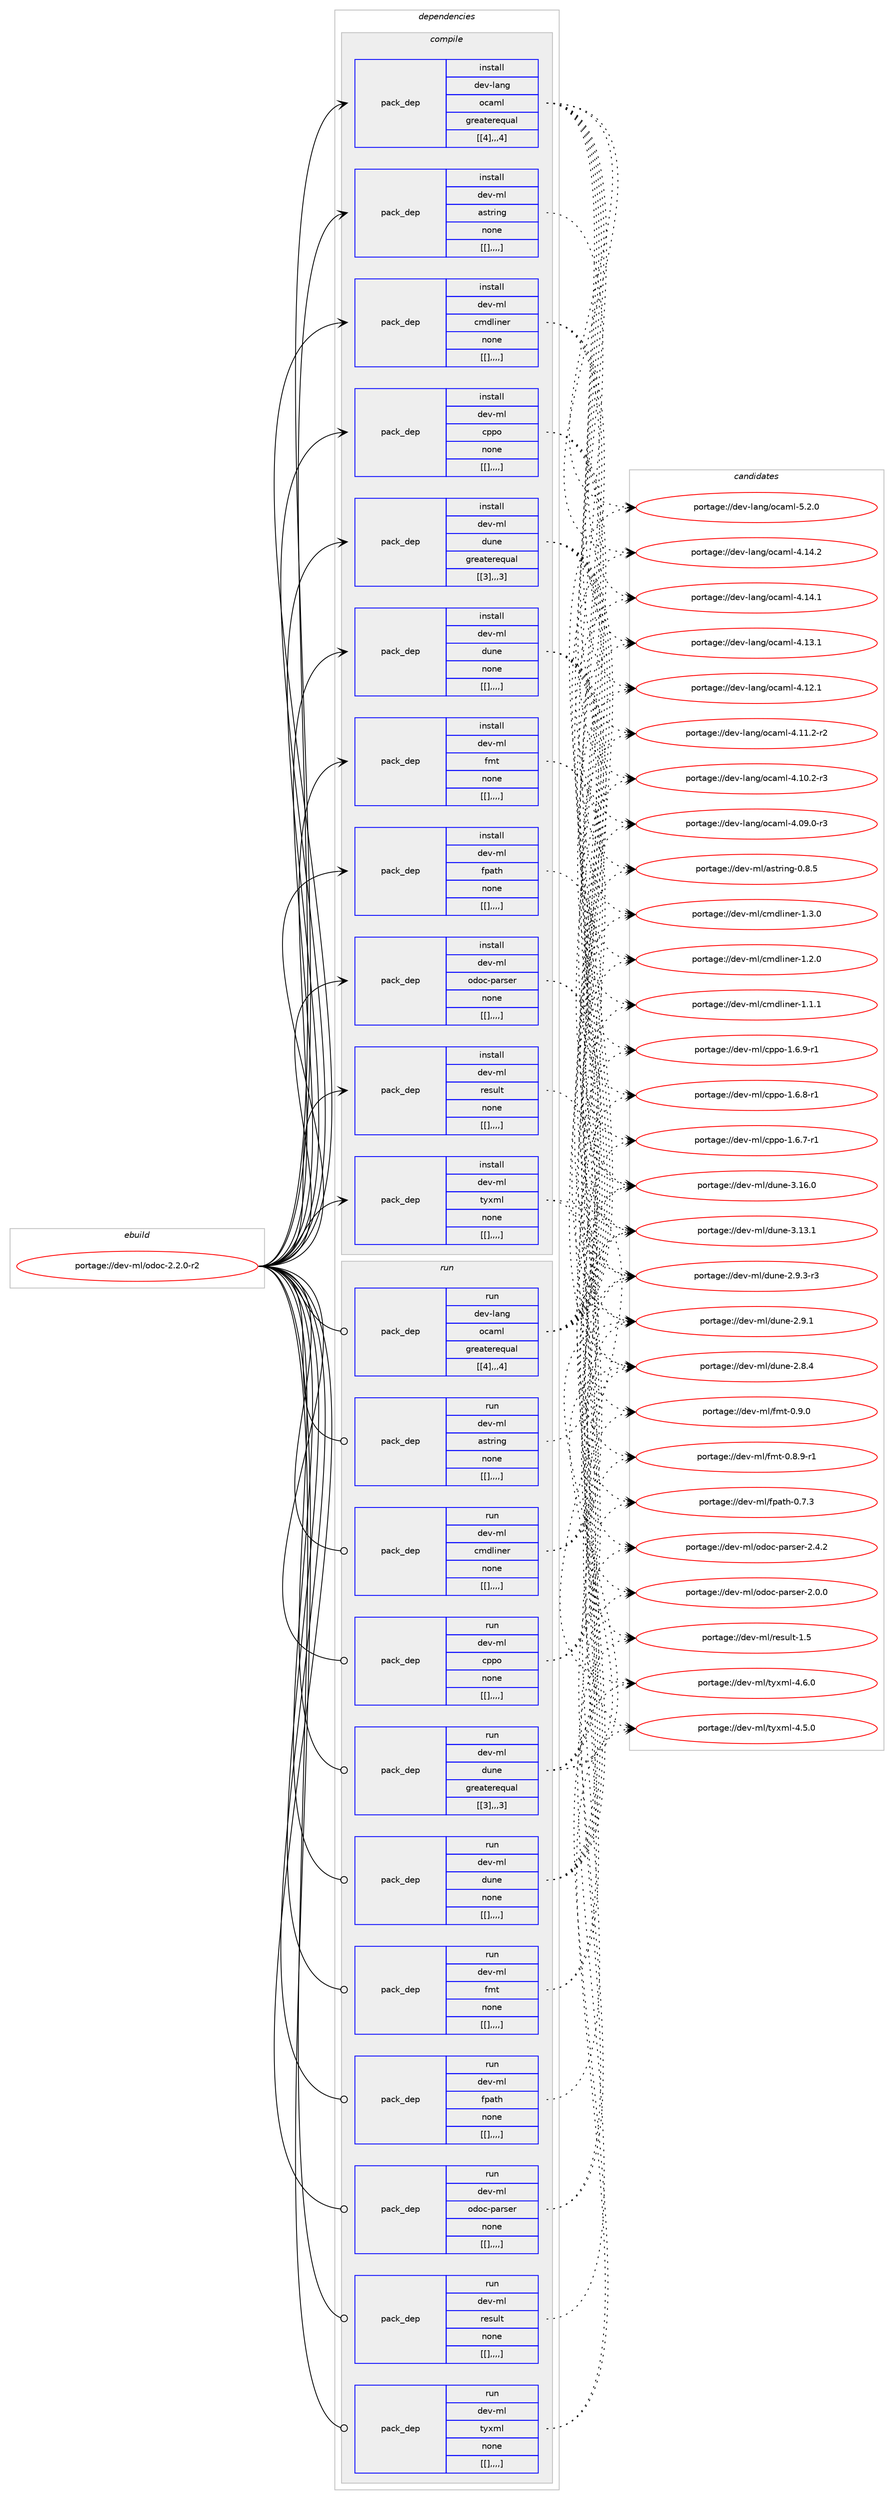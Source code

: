 digraph prolog {

# *************
# Graph options
# *************

newrank=true;
concentrate=true;
compound=true;
graph [rankdir=LR,fontname=Helvetica,fontsize=10,ranksep=1.5];#, ranksep=2.5, nodesep=0.2];
edge  [arrowhead=vee];
node  [fontname=Helvetica,fontsize=10];

# **********
# The ebuild
# **********

subgraph cluster_leftcol {
color=gray;
label=<<i>ebuild</i>>;
id [label="portage://dev-ml/odoc-2.2.0-r2", color=red, width=4, href="../dev-ml/odoc-2.2.0-r2.svg"];
}

# ****************
# The dependencies
# ****************

subgraph cluster_midcol {
color=gray;
label=<<i>dependencies</i>>;
subgraph cluster_compile {
fillcolor="#eeeeee";
style=filled;
label=<<i>compile</i>>;
subgraph pack91057 {
dependency122981 [label=<<TABLE BORDER="0" CELLBORDER="1" CELLSPACING="0" CELLPADDING="4" WIDTH="220"><TR><TD ROWSPAN="6" CELLPADDING="30">pack_dep</TD></TR><TR><TD WIDTH="110">install</TD></TR><TR><TD>dev-lang</TD></TR><TR><TD>ocaml</TD></TR><TR><TD>greaterequal</TD></TR><TR><TD>[[4],,,4]</TD></TR></TABLE>>, shape=none, color=blue];
}
id:e -> dependency122981:w [weight=20,style="solid",arrowhead="vee"];
subgraph pack91058 {
dependency122982 [label=<<TABLE BORDER="0" CELLBORDER="1" CELLSPACING="0" CELLPADDING="4" WIDTH="220"><TR><TD ROWSPAN="6" CELLPADDING="30">pack_dep</TD></TR><TR><TD WIDTH="110">install</TD></TR><TR><TD>dev-ml</TD></TR><TR><TD>astring</TD></TR><TR><TD>none</TD></TR><TR><TD>[[],,,,]</TD></TR></TABLE>>, shape=none, color=blue];
}
id:e -> dependency122982:w [weight=20,style="solid",arrowhead="vee"];
subgraph pack91059 {
dependency122983 [label=<<TABLE BORDER="0" CELLBORDER="1" CELLSPACING="0" CELLPADDING="4" WIDTH="220"><TR><TD ROWSPAN="6" CELLPADDING="30">pack_dep</TD></TR><TR><TD WIDTH="110">install</TD></TR><TR><TD>dev-ml</TD></TR><TR><TD>cmdliner</TD></TR><TR><TD>none</TD></TR><TR><TD>[[],,,,]</TD></TR></TABLE>>, shape=none, color=blue];
}
id:e -> dependency122983:w [weight=20,style="solid",arrowhead="vee"];
subgraph pack91060 {
dependency122984 [label=<<TABLE BORDER="0" CELLBORDER="1" CELLSPACING="0" CELLPADDING="4" WIDTH="220"><TR><TD ROWSPAN="6" CELLPADDING="30">pack_dep</TD></TR><TR><TD WIDTH="110">install</TD></TR><TR><TD>dev-ml</TD></TR><TR><TD>cppo</TD></TR><TR><TD>none</TD></TR><TR><TD>[[],,,,]</TD></TR></TABLE>>, shape=none, color=blue];
}
id:e -> dependency122984:w [weight=20,style="solid",arrowhead="vee"];
subgraph pack91061 {
dependency122985 [label=<<TABLE BORDER="0" CELLBORDER="1" CELLSPACING="0" CELLPADDING="4" WIDTH="220"><TR><TD ROWSPAN="6" CELLPADDING="30">pack_dep</TD></TR><TR><TD WIDTH="110">install</TD></TR><TR><TD>dev-ml</TD></TR><TR><TD>dune</TD></TR><TR><TD>greaterequal</TD></TR><TR><TD>[[3],,,3]</TD></TR></TABLE>>, shape=none, color=blue];
}
id:e -> dependency122985:w [weight=20,style="solid",arrowhead="vee"];
subgraph pack91062 {
dependency122986 [label=<<TABLE BORDER="0" CELLBORDER="1" CELLSPACING="0" CELLPADDING="4" WIDTH="220"><TR><TD ROWSPAN="6" CELLPADDING="30">pack_dep</TD></TR><TR><TD WIDTH="110">install</TD></TR><TR><TD>dev-ml</TD></TR><TR><TD>dune</TD></TR><TR><TD>none</TD></TR><TR><TD>[[],,,,]</TD></TR></TABLE>>, shape=none, color=blue];
}
id:e -> dependency122986:w [weight=20,style="solid",arrowhead="vee"];
subgraph pack91063 {
dependency122987 [label=<<TABLE BORDER="0" CELLBORDER="1" CELLSPACING="0" CELLPADDING="4" WIDTH="220"><TR><TD ROWSPAN="6" CELLPADDING="30">pack_dep</TD></TR><TR><TD WIDTH="110">install</TD></TR><TR><TD>dev-ml</TD></TR><TR><TD>fmt</TD></TR><TR><TD>none</TD></TR><TR><TD>[[],,,,]</TD></TR></TABLE>>, shape=none, color=blue];
}
id:e -> dependency122987:w [weight=20,style="solid",arrowhead="vee"];
subgraph pack91064 {
dependency122988 [label=<<TABLE BORDER="0" CELLBORDER="1" CELLSPACING="0" CELLPADDING="4" WIDTH="220"><TR><TD ROWSPAN="6" CELLPADDING="30">pack_dep</TD></TR><TR><TD WIDTH="110">install</TD></TR><TR><TD>dev-ml</TD></TR><TR><TD>fpath</TD></TR><TR><TD>none</TD></TR><TR><TD>[[],,,,]</TD></TR></TABLE>>, shape=none, color=blue];
}
id:e -> dependency122988:w [weight=20,style="solid",arrowhead="vee"];
subgraph pack91065 {
dependency122989 [label=<<TABLE BORDER="0" CELLBORDER="1" CELLSPACING="0" CELLPADDING="4" WIDTH="220"><TR><TD ROWSPAN="6" CELLPADDING="30">pack_dep</TD></TR><TR><TD WIDTH="110">install</TD></TR><TR><TD>dev-ml</TD></TR><TR><TD>odoc-parser</TD></TR><TR><TD>none</TD></TR><TR><TD>[[],,,,]</TD></TR></TABLE>>, shape=none, color=blue];
}
id:e -> dependency122989:w [weight=20,style="solid",arrowhead="vee"];
subgraph pack91066 {
dependency122990 [label=<<TABLE BORDER="0" CELLBORDER="1" CELLSPACING="0" CELLPADDING="4" WIDTH="220"><TR><TD ROWSPAN="6" CELLPADDING="30">pack_dep</TD></TR><TR><TD WIDTH="110">install</TD></TR><TR><TD>dev-ml</TD></TR><TR><TD>result</TD></TR><TR><TD>none</TD></TR><TR><TD>[[],,,,]</TD></TR></TABLE>>, shape=none, color=blue];
}
id:e -> dependency122990:w [weight=20,style="solid",arrowhead="vee"];
subgraph pack91067 {
dependency122991 [label=<<TABLE BORDER="0" CELLBORDER="1" CELLSPACING="0" CELLPADDING="4" WIDTH="220"><TR><TD ROWSPAN="6" CELLPADDING="30">pack_dep</TD></TR><TR><TD WIDTH="110">install</TD></TR><TR><TD>dev-ml</TD></TR><TR><TD>tyxml</TD></TR><TR><TD>none</TD></TR><TR><TD>[[],,,,]</TD></TR></TABLE>>, shape=none, color=blue];
}
id:e -> dependency122991:w [weight=20,style="solid",arrowhead="vee"];
}
subgraph cluster_compileandrun {
fillcolor="#eeeeee";
style=filled;
label=<<i>compile and run</i>>;
}
subgraph cluster_run {
fillcolor="#eeeeee";
style=filled;
label=<<i>run</i>>;
subgraph pack91068 {
dependency122992 [label=<<TABLE BORDER="0" CELLBORDER="1" CELLSPACING="0" CELLPADDING="4" WIDTH="220"><TR><TD ROWSPAN="6" CELLPADDING="30">pack_dep</TD></TR><TR><TD WIDTH="110">run</TD></TR><TR><TD>dev-lang</TD></TR><TR><TD>ocaml</TD></TR><TR><TD>greaterequal</TD></TR><TR><TD>[[4],,,4]</TD></TR></TABLE>>, shape=none, color=blue];
}
id:e -> dependency122992:w [weight=20,style="solid",arrowhead="odot"];
subgraph pack91069 {
dependency122993 [label=<<TABLE BORDER="0" CELLBORDER="1" CELLSPACING="0" CELLPADDING="4" WIDTH="220"><TR><TD ROWSPAN="6" CELLPADDING="30">pack_dep</TD></TR><TR><TD WIDTH="110">run</TD></TR><TR><TD>dev-ml</TD></TR><TR><TD>astring</TD></TR><TR><TD>none</TD></TR><TR><TD>[[],,,,]</TD></TR></TABLE>>, shape=none, color=blue];
}
id:e -> dependency122993:w [weight=20,style="solid",arrowhead="odot"];
subgraph pack91070 {
dependency122994 [label=<<TABLE BORDER="0" CELLBORDER="1" CELLSPACING="0" CELLPADDING="4" WIDTH="220"><TR><TD ROWSPAN="6" CELLPADDING="30">pack_dep</TD></TR><TR><TD WIDTH="110">run</TD></TR><TR><TD>dev-ml</TD></TR><TR><TD>cmdliner</TD></TR><TR><TD>none</TD></TR><TR><TD>[[],,,,]</TD></TR></TABLE>>, shape=none, color=blue];
}
id:e -> dependency122994:w [weight=20,style="solid",arrowhead="odot"];
subgraph pack91071 {
dependency122995 [label=<<TABLE BORDER="0" CELLBORDER="1" CELLSPACING="0" CELLPADDING="4" WIDTH="220"><TR><TD ROWSPAN="6" CELLPADDING="30">pack_dep</TD></TR><TR><TD WIDTH="110">run</TD></TR><TR><TD>dev-ml</TD></TR><TR><TD>cppo</TD></TR><TR><TD>none</TD></TR><TR><TD>[[],,,,]</TD></TR></TABLE>>, shape=none, color=blue];
}
id:e -> dependency122995:w [weight=20,style="solid",arrowhead="odot"];
subgraph pack91072 {
dependency122996 [label=<<TABLE BORDER="0" CELLBORDER="1" CELLSPACING="0" CELLPADDING="4" WIDTH="220"><TR><TD ROWSPAN="6" CELLPADDING="30">pack_dep</TD></TR><TR><TD WIDTH="110">run</TD></TR><TR><TD>dev-ml</TD></TR><TR><TD>dune</TD></TR><TR><TD>greaterequal</TD></TR><TR><TD>[[3],,,3]</TD></TR></TABLE>>, shape=none, color=blue];
}
id:e -> dependency122996:w [weight=20,style="solid",arrowhead="odot"];
subgraph pack91073 {
dependency122997 [label=<<TABLE BORDER="0" CELLBORDER="1" CELLSPACING="0" CELLPADDING="4" WIDTH="220"><TR><TD ROWSPAN="6" CELLPADDING="30">pack_dep</TD></TR><TR><TD WIDTH="110">run</TD></TR><TR><TD>dev-ml</TD></TR><TR><TD>dune</TD></TR><TR><TD>none</TD></TR><TR><TD>[[],,,,]</TD></TR></TABLE>>, shape=none, color=blue];
}
id:e -> dependency122997:w [weight=20,style="solid",arrowhead="odot"];
subgraph pack91074 {
dependency122998 [label=<<TABLE BORDER="0" CELLBORDER="1" CELLSPACING="0" CELLPADDING="4" WIDTH="220"><TR><TD ROWSPAN="6" CELLPADDING="30">pack_dep</TD></TR><TR><TD WIDTH="110">run</TD></TR><TR><TD>dev-ml</TD></TR><TR><TD>fmt</TD></TR><TR><TD>none</TD></TR><TR><TD>[[],,,,]</TD></TR></TABLE>>, shape=none, color=blue];
}
id:e -> dependency122998:w [weight=20,style="solid",arrowhead="odot"];
subgraph pack91075 {
dependency122999 [label=<<TABLE BORDER="0" CELLBORDER="1" CELLSPACING="0" CELLPADDING="4" WIDTH="220"><TR><TD ROWSPAN="6" CELLPADDING="30">pack_dep</TD></TR><TR><TD WIDTH="110">run</TD></TR><TR><TD>dev-ml</TD></TR><TR><TD>fpath</TD></TR><TR><TD>none</TD></TR><TR><TD>[[],,,,]</TD></TR></TABLE>>, shape=none, color=blue];
}
id:e -> dependency122999:w [weight=20,style="solid",arrowhead="odot"];
subgraph pack91076 {
dependency123000 [label=<<TABLE BORDER="0" CELLBORDER="1" CELLSPACING="0" CELLPADDING="4" WIDTH="220"><TR><TD ROWSPAN="6" CELLPADDING="30">pack_dep</TD></TR><TR><TD WIDTH="110">run</TD></TR><TR><TD>dev-ml</TD></TR><TR><TD>odoc-parser</TD></TR><TR><TD>none</TD></TR><TR><TD>[[],,,,]</TD></TR></TABLE>>, shape=none, color=blue];
}
id:e -> dependency123000:w [weight=20,style="solid",arrowhead="odot"];
subgraph pack91077 {
dependency123001 [label=<<TABLE BORDER="0" CELLBORDER="1" CELLSPACING="0" CELLPADDING="4" WIDTH="220"><TR><TD ROWSPAN="6" CELLPADDING="30">pack_dep</TD></TR><TR><TD WIDTH="110">run</TD></TR><TR><TD>dev-ml</TD></TR><TR><TD>result</TD></TR><TR><TD>none</TD></TR><TR><TD>[[],,,,]</TD></TR></TABLE>>, shape=none, color=blue];
}
id:e -> dependency123001:w [weight=20,style="solid",arrowhead="odot"];
subgraph pack91078 {
dependency123002 [label=<<TABLE BORDER="0" CELLBORDER="1" CELLSPACING="0" CELLPADDING="4" WIDTH="220"><TR><TD ROWSPAN="6" CELLPADDING="30">pack_dep</TD></TR><TR><TD WIDTH="110">run</TD></TR><TR><TD>dev-ml</TD></TR><TR><TD>tyxml</TD></TR><TR><TD>none</TD></TR><TR><TD>[[],,,,]</TD></TR></TABLE>>, shape=none, color=blue];
}
id:e -> dependency123002:w [weight=20,style="solid",arrowhead="odot"];
}
}

# **************
# The candidates
# **************

subgraph cluster_choices {
rank=same;
color=gray;
label=<<i>candidates</i>>;

subgraph choice91057 {
color=black;
nodesep=1;
choice1001011184510897110103471119997109108455346504648 [label="portage://dev-lang/ocaml-5.2.0", color=red, width=4,href="../dev-lang/ocaml-5.2.0.svg"];
choice100101118451089711010347111999710910845524649524650 [label="portage://dev-lang/ocaml-4.14.2", color=red, width=4,href="../dev-lang/ocaml-4.14.2.svg"];
choice100101118451089711010347111999710910845524649524649 [label="portage://dev-lang/ocaml-4.14.1", color=red, width=4,href="../dev-lang/ocaml-4.14.1.svg"];
choice100101118451089711010347111999710910845524649514649 [label="portage://dev-lang/ocaml-4.13.1", color=red, width=4,href="../dev-lang/ocaml-4.13.1.svg"];
choice100101118451089711010347111999710910845524649504649 [label="portage://dev-lang/ocaml-4.12.1", color=red, width=4,href="../dev-lang/ocaml-4.12.1.svg"];
choice1001011184510897110103471119997109108455246494946504511450 [label="portage://dev-lang/ocaml-4.11.2-r2", color=red, width=4,href="../dev-lang/ocaml-4.11.2-r2.svg"];
choice1001011184510897110103471119997109108455246494846504511451 [label="portage://dev-lang/ocaml-4.10.2-r3", color=red, width=4,href="../dev-lang/ocaml-4.10.2-r3.svg"];
choice1001011184510897110103471119997109108455246485746484511451 [label="portage://dev-lang/ocaml-4.09.0-r3", color=red, width=4,href="../dev-lang/ocaml-4.09.0-r3.svg"];
dependency122981:e -> choice1001011184510897110103471119997109108455346504648:w [style=dotted,weight="100"];
dependency122981:e -> choice100101118451089711010347111999710910845524649524650:w [style=dotted,weight="100"];
dependency122981:e -> choice100101118451089711010347111999710910845524649524649:w [style=dotted,weight="100"];
dependency122981:e -> choice100101118451089711010347111999710910845524649514649:w [style=dotted,weight="100"];
dependency122981:e -> choice100101118451089711010347111999710910845524649504649:w [style=dotted,weight="100"];
dependency122981:e -> choice1001011184510897110103471119997109108455246494946504511450:w [style=dotted,weight="100"];
dependency122981:e -> choice1001011184510897110103471119997109108455246494846504511451:w [style=dotted,weight="100"];
dependency122981:e -> choice1001011184510897110103471119997109108455246485746484511451:w [style=dotted,weight="100"];
}
subgraph choice91058 {
color=black;
nodesep=1;
choice100101118451091084797115116114105110103454846564653 [label="portage://dev-ml/astring-0.8.5", color=red, width=4,href="../dev-ml/astring-0.8.5.svg"];
dependency122982:e -> choice100101118451091084797115116114105110103454846564653:w [style=dotted,weight="100"];
}
subgraph choice91059 {
color=black;
nodesep=1;
choice100101118451091084799109100108105110101114454946514648 [label="portage://dev-ml/cmdliner-1.3.0", color=red, width=4,href="../dev-ml/cmdliner-1.3.0.svg"];
choice100101118451091084799109100108105110101114454946504648 [label="portage://dev-ml/cmdliner-1.2.0", color=red, width=4,href="../dev-ml/cmdliner-1.2.0.svg"];
choice100101118451091084799109100108105110101114454946494649 [label="portage://dev-ml/cmdliner-1.1.1", color=red, width=4,href="../dev-ml/cmdliner-1.1.1.svg"];
dependency122983:e -> choice100101118451091084799109100108105110101114454946514648:w [style=dotted,weight="100"];
dependency122983:e -> choice100101118451091084799109100108105110101114454946504648:w [style=dotted,weight="100"];
dependency122983:e -> choice100101118451091084799109100108105110101114454946494649:w [style=dotted,weight="100"];
}
subgraph choice91060 {
color=black;
nodesep=1;
choice1001011184510910847991121121114549465446574511449 [label="portage://dev-ml/cppo-1.6.9-r1", color=red, width=4,href="../dev-ml/cppo-1.6.9-r1.svg"];
choice1001011184510910847991121121114549465446564511449 [label="portage://dev-ml/cppo-1.6.8-r1", color=red, width=4,href="../dev-ml/cppo-1.6.8-r1.svg"];
choice1001011184510910847991121121114549465446554511449 [label="portage://dev-ml/cppo-1.6.7-r1", color=red, width=4,href="../dev-ml/cppo-1.6.7-r1.svg"];
dependency122984:e -> choice1001011184510910847991121121114549465446574511449:w [style=dotted,weight="100"];
dependency122984:e -> choice1001011184510910847991121121114549465446564511449:w [style=dotted,weight="100"];
dependency122984:e -> choice1001011184510910847991121121114549465446554511449:w [style=dotted,weight="100"];
}
subgraph choice91061 {
color=black;
nodesep=1;
choice100101118451091084710011711010145514649544648 [label="portage://dev-ml/dune-3.16.0", color=red, width=4,href="../dev-ml/dune-3.16.0.svg"];
choice100101118451091084710011711010145514649514649 [label="portage://dev-ml/dune-3.13.1", color=red, width=4,href="../dev-ml/dune-3.13.1.svg"];
choice10010111845109108471001171101014550465746514511451 [label="portage://dev-ml/dune-2.9.3-r3", color=red, width=4,href="../dev-ml/dune-2.9.3-r3.svg"];
choice1001011184510910847100117110101455046574649 [label="portage://dev-ml/dune-2.9.1", color=red, width=4,href="../dev-ml/dune-2.9.1.svg"];
choice1001011184510910847100117110101455046564652 [label="portage://dev-ml/dune-2.8.4", color=red, width=4,href="../dev-ml/dune-2.8.4.svg"];
dependency122985:e -> choice100101118451091084710011711010145514649544648:w [style=dotted,weight="100"];
dependency122985:e -> choice100101118451091084710011711010145514649514649:w [style=dotted,weight="100"];
dependency122985:e -> choice10010111845109108471001171101014550465746514511451:w [style=dotted,weight="100"];
dependency122985:e -> choice1001011184510910847100117110101455046574649:w [style=dotted,weight="100"];
dependency122985:e -> choice1001011184510910847100117110101455046564652:w [style=dotted,weight="100"];
}
subgraph choice91062 {
color=black;
nodesep=1;
choice100101118451091084710011711010145514649544648 [label="portage://dev-ml/dune-3.16.0", color=red, width=4,href="../dev-ml/dune-3.16.0.svg"];
choice100101118451091084710011711010145514649514649 [label="portage://dev-ml/dune-3.13.1", color=red, width=4,href="../dev-ml/dune-3.13.1.svg"];
choice10010111845109108471001171101014550465746514511451 [label="portage://dev-ml/dune-2.9.3-r3", color=red, width=4,href="../dev-ml/dune-2.9.3-r3.svg"];
choice1001011184510910847100117110101455046574649 [label="portage://dev-ml/dune-2.9.1", color=red, width=4,href="../dev-ml/dune-2.9.1.svg"];
choice1001011184510910847100117110101455046564652 [label="portage://dev-ml/dune-2.8.4", color=red, width=4,href="../dev-ml/dune-2.8.4.svg"];
dependency122986:e -> choice100101118451091084710011711010145514649544648:w [style=dotted,weight="100"];
dependency122986:e -> choice100101118451091084710011711010145514649514649:w [style=dotted,weight="100"];
dependency122986:e -> choice10010111845109108471001171101014550465746514511451:w [style=dotted,weight="100"];
dependency122986:e -> choice1001011184510910847100117110101455046574649:w [style=dotted,weight="100"];
dependency122986:e -> choice1001011184510910847100117110101455046564652:w [style=dotted,weight="100"];
}
subgraph choice91063 {
color=black;
nodesep=1;
choice1001011184510910847102109116454846574648 [label="portage://dev-ml/fmt-0.9.0", color=red, width=4,href="../dev-ml/fmt-0.9.0.svg"];
choice10010111845109108471021091164548465646574511449 [label="portage://dev-ml/fmt-0.8.9-r1", color=red, width=4,href="../dev-ml/fmt-0.8.9-r1.svg"];
dependency122987:e -> choice1001011184510910847102109116454846574648:w [style=dotted,weight="100"];
dependency122987:e -> choice10010111845109108471021091164548465646574511449:w [style=dotted,weight="100"];
}
subgraph choice91064 {
color=black;
nodesep=1;
choice100101118451091084710211297116104454846554651 [label="portage://dev-ml/fpath-0.7.3", color=red, width=4,href="../dev-ml/fpath-0.7.3.svg"];
dependency122988:e -> choice100101118451091084710211297116104454846554651:w [style=dotted,weight="100"];
}
subgraph choice91065 {
color=black;
nodesep=1;
choice1001011184510910847111100111994511297114115101114455046524650 [label="portage://dev-ml/odoc-parser-2.4.2", color=red, width=4,href="../dev-ml/odoc-parser-2.4.2.svg"];
choice1001011184510910847111100111994511297114115101114455046484648 [label="portage://dev-ml/odoc-parser-2.0.0", color=red, width=4,href="../dev-ml/odoc-parser-2.0.0.svg"];
dependency122989:e -> choice1001011184510910847111100111994511297114115101114455046524650:w [style=dotted,weight="100"];
dependency122989:e -> choice1001011184510910847111100111994511297114115101114455046484648:w [style=dotted,weight="100"];
}
subgraph choice91066 {
color=black;
nodesep=1;
choice100101118451091084711410111511710811645494653 [label="portage://dev-ml/result-1.5", color=red, width=4,href="../dev-ml/result-1.5.svg"];
dependency122990:e -> choice100101118451091084711410111511710811645494653:w [style=dotted,weight="100"];
}
subgraph choice91067 {
color=black;
nodesep=1;
choice1001011184510910847116121120109108455246544648 [label="portage://dev-ml/tyxml-4.6.0", color=red, width=4,href="../dev-ml/tyxml-4.6.0.svg"];
choice1001011184510910847116121120109108455246534648 [label="portage://dev-ml/tyxml-4.5.0", color=red, width=4,href="../dev-ml/tyxml-4.5.0.svg"];
dependency122991:e -> choice1001011184510910847116121120109108455246544648:w [style=dotted,weight="100"];
dependency122991:e -> choice1001011184510910847116121120109108455246534648:w [style=dotted,weight="100"];
}
subgraph choice91068 {
color=black;
nodesep=1;
choice1001011184510897110103471119997109108455346504648 [label="portage://dev-lang/ocaml-5.2.0", color=red, width=4,href="../dev-lang/ocaml-5.2.0.svg"];
choice100101118451089711010347111999710910845524649524650 [label="portage://dev-lang/ocaml-4.14.2", color=red, width=4,href="../dev-lang/ocaml-4.14.2.svg"];
choice100101118451089711010347111999710910845524649524649 [label="portage://dev-lang/ocaml-4.14.1", color=red, width=4,href="../dev-lang/ocaml-4.14.1.svg"];
choice100101118451089711010347111999710910845524649514649 [label="portage://dev-lang/ocaml-4.13.1", color=red, width=4,href="../dev-lang/ocaml-4.13.1.svg"];
choice100101118451089711010347111999710910845524649504649 [label="portage://dev-lang/ocaml-4.12.1", color=red, width=4,href="../dev-lang/ocaml-4.12.1.svg"];
choice1001011184510897110103471119997109108455246494946504511450 [label="portage://dev-lang/ocaml-4.11.2-r2", color=red, width=4,href="../dev-lang/ocaml-4.11.2-r2.svg"];
choice1001011184510897110103471119997109108455246494846504511451 [label="portage://dev-lang/ocaml-4.10.2-r3", color=red, width=4,href="../dev-lang/ocaml-4.10.2-r3.svg"];
choice1001011184510897110103471119997109108455246485746484511451 [label="portage://dev-lang/ocaml-4.09.0-r3", color=red, width=4,href="../dev-lang/ocaml-4.09.0-r3.svg"];
dependency122992:e -> choice1001011184510897110103471119997109108455346504648:w [style=dotted,weight="100"];
dependency122992:e -> choice100101118451089711010347111999710910845524649524650:w [style=dotted,weight="100"];
dependency122992:e -> choice100101118451089711010347111999710910845524649524649:w [style=dotted,weight="100"];
dependency122992:e -> choice100101118451089711010347111999710910845524649514649:w [style=dotted,weight="100"];
dependency122992:e -> choice100101118451089711010347111999710910845524649504649:w [style=dotted,weight="100"];
dependency122992:e -> choice1001011184510897110103471119997109108455246494946504511450:w [style=dotted,weight="100"];
dependency122992:e -> choice1001011184510897110103471119997109108455246494846504511451:w [style=dotted,weight="100"];
dependency122992:e -> choice1001011184510897110103471119997109108455246485746484511451:w [style=dotted,weight="100"];
}
subgraph choice91069 {
color=black;
nodesep=1;
choice100101118451091084797115116114105110103454846564653 [label="portage://dev-ml/astring-0.8.5", color=red, width=4,href="../dev-ml/astring-0.8.5.svg"];
dependency122993:e -> choice100101118451091084797115116114105110103454846564653:w [style=dotted,weight="100"];
}
subgraph choice91070 {
color=black;
nodesep=1;
choice100101118451091084799109100108105110101114454946514648 [label="portage://dev-ml/cmdliner-1.3.0", color=red, width=4,href="../dev-ml/cmdliner-1.3.0.svg"];
choice100101118451091084799109100108105110101114454946504648 [label="portage://dev-ml/cmdliner-1.2.0", color=red, width=4,href="../dev-ml/cmdliner-1.2.0.svg"];
choice100101118451091084799109100108105110101114454946494649 [label="portage://dev-ml/cmdliner-1.1.1", color=red, width=4,href="../dev-ml/cmdliner-1.1.1.svg"];
dependency122994:e -> choice100101118451091084799109100108105110101114454946514648:w [style=dotted,weight="100"];
dependency122994:e -> choice100101118451091084799109100108105110101114454946504648:w [style=dotted,weight="100"];
dependency122994:e -> choice100101118451091084799109100108105110101114454946494649:w [style=dotted,weight="100"];
}
subgraph choice91071 {
color=black;
nodesep=1;
choice1001011184510910847991121121114549465446574511449 [label="portage://dev-ml/cppo-1.6.9-r1", color=red, width=4,href="../dev-ml/cppo-1.6.9-r1.svg"];
choice1001011184510910847991121121114549465446564511449 [label="portage://dev-ml/cppo-1.6.8-r1", color=red, width=4,href="../dev-ml/cppo-1.6.8-r1.svg"];
choice1001011184510910847991121121114549465446554511449 [label="portage://dev-ml/cppo-1.6.7-r1", color=red, width=4,href="../dev-ml/cppo-1.6.7-r1.svg"];
dependency122995:e -> choice1001011184510910847991121121114549465446574511449:w [style=dotted,weight="100"];
dependency122995:e -> choice1001011184510910847991121121114549465446564511449:w [style=dotted,weight="100"];
dependency122995:e -> choice1001011184510910847991121121114549465446554511449:w [style=dotted,weight="100"];
}
subgraph choice91072 {
color=black;
nodesep=1;
choice100101118451091084710011711010145514649544648 [label="portage://dev-ml/dune-3.16.0", color=red, width=4,href="../dev-ml/dune-3.16.0.svg"];
choice100101118451091084710011711010145514649514649 [label="portage://dev-ml/dune-3.13.1", color=red, width=4,href="../dev-ml/dune-3.13.1.svg"];
choice10010111845109108471001171101014550465746514511451 [label="portage://dev-ml/dune-2.9.3-r3", color=red, width=4,href="../dev-ml/dune-2.9.3-r3.svg"];
choice1001011184510910847100117110101455046574649 [label="portage://dev-ml/dune-2.9.1", color=red, width=4,href="../dev-ml/dune-2.9.1.svg"];
choice1001011184510910847100117110101455046564652 [label="portage://dev-ml/dune-2.8.4", color=red, width=4,href="../dev-ml/dune-2.8.4.svg"];
dependency122996:e -> choice100101118451091084710011711010145514649544648:w [style=dotted,weight="100"];
dependency122996:e -> choice100101118451091084710011711010145514649514649:w [style=dotted,weight="100"];
dependency122996:e -> choice10010111845109108471001171101014550465746514511451:w [style=dotted,weight="100"];
dependency122996:e -> choice1001011184510910847100117110101455046574649:w [style=dotted,weight="100"];
dependency122996:e -> choice1001011184510910847100117110101455046564652:w [style=dotted,weight="100"];
}
subgraph choice91073 {
color=black;
nodesep=1;
choice100101118451091084710011711010145514649544648 [label="portage://dev-ml/dune-3.16.0", color=red, width=4,href="../dev-ml/dune-3.16.0.svg"];
choice100101118451091084710011711010145514649514649 [label="portage://dev-ml/dune-3.13.1", color=red, width=4,href="../dev-ml/dune-3.13.1.svg"];
choice10010111845109108471001171101014550465746514511451 [label="portage://dev-ml/dune-2.9.3-r3", color=red, width=4,href="../dev-ml/dune-2.9.3-r3.svg"];
choice1001011184510910847100117110101455046574649 [label="portage://dev-ml/dune-2.9.1", color=red, width=4,href="../dev-ml/dune-2.9.1.svg"];
choice1001011184510910847100117110101455046564652 [label="portage://dev-ml/dune-2.8.4", color=red, width=4,href="../dev-ml/dune-2.8.4.svg"];
dependency122997:e -> choice100101118451091084710011711010145514649544648:w [style=dotted,weight="100"];
dependency122997:e -> choice100101118451091084710011711010145514649514649:w [style=dotted,weight="100"];
dependency122997:e -> choice10010111845109108471001171101014550465746514511451:w [style=dotted,weight="100"];
dependency122997:e -> choice1001011184510910847100117110101455046574649:w [style=dotted,weight="100"];
dependency122997:e -> choice1001011184510910847100117110101455046564652:w [style=dotted,weight="100"];
}
subgraph choice91074 {
color=black;
nodesep=1;
choice1001011184510910847102109116454846574648 [label="portage://dev-ml/fmt-0.9.0", color=red, width=4,href="../dev-ml/fmt-0.9.0.svg"];
choice10010111845109108471021091164548465646574511449 [label="portage://dev-ml/fmt-0.8.9-r1", color=red, width=4,href="../dev-ml/fmt-0.8.9-r1.svg"];
dependency122998:e -> choice1001011184510910847102109116454846574648:w [style=dotted,weight="100"];
dependency122998:e -> choice10010111845109108471021091164548465646574511449:w [style=dotted,weight="100"];
}
subgraph choice91075 {
color=black;
nodesep=1;
choice100101118451091084710211297116104454846554651 [label="portage://dev-ml/fpath-0.7.3", color=red, width=4,href="../dev-ml/fpath-0.7.3.svg"];
dependency122999:e -> choice100101118451091084710211297116104454846554651:w [style=dotted,weight="100"];
}
subgraph choice91076 {
color=black;
nodesep=1;
choice1001011184510910847111100111994511297114115101114455046524650 [label="portage://dev-ml/odoc-parser-2.4.2", color=red, width=4,href="../dev-ml/odoc-parser-2.4.2.svg"];
choice1001011184510910847111100111994511297114115101114455046484648 [label="portage://dev-ml/odoc-parser-2.0.0", color=red, width=4,href="../dev-ml/odoc-parser-2.0.0.svg"];
dependency123000:e -> choice1001011184510910847111100111994511297114115101114455046524650:w [style=dotted,weight="100"];
dependency123000:e -> choice1001011184510910847111100111994511297114115101114455046484648:w [style=dotted,weight="100"];
}
subgraph choice91077 {
color=black;
nodesep=1;
choice100101118451091084711410111511710811645494653 [label="portage://dev-ml/result-1.5", color=red, width=4,href="../dev-ml/result-1.5.svg"];
dependency123001:e -> choice100101118451091084711410111511710811645494653:w [style=dotted,weight="100"];
}
subgraph choice91078 {
color=black;
nodesep=1;
choice1001011184510910847116121120109108455246544648 [label="portage://dev-ml/tyxml-4.6.0", color=red, width=4,href="../dev-ml/tyxml-4.6.0.svg"];
choice1001011184510910847116121120109108455246534648 [label="portage://dev-ml/tyxml-4.5.0", color=red, width=4,href="../dev-ml/tyxml-4.5.0.svg"];
dependency123002:e -> choice1001011184510910847116121120109108455246544648:w [style=dotted,weight="100"];
dependency123002:e -> choice1001011184510910847116121120109108455246534648:w [style=dotted,weight="100"];
}
}

}
